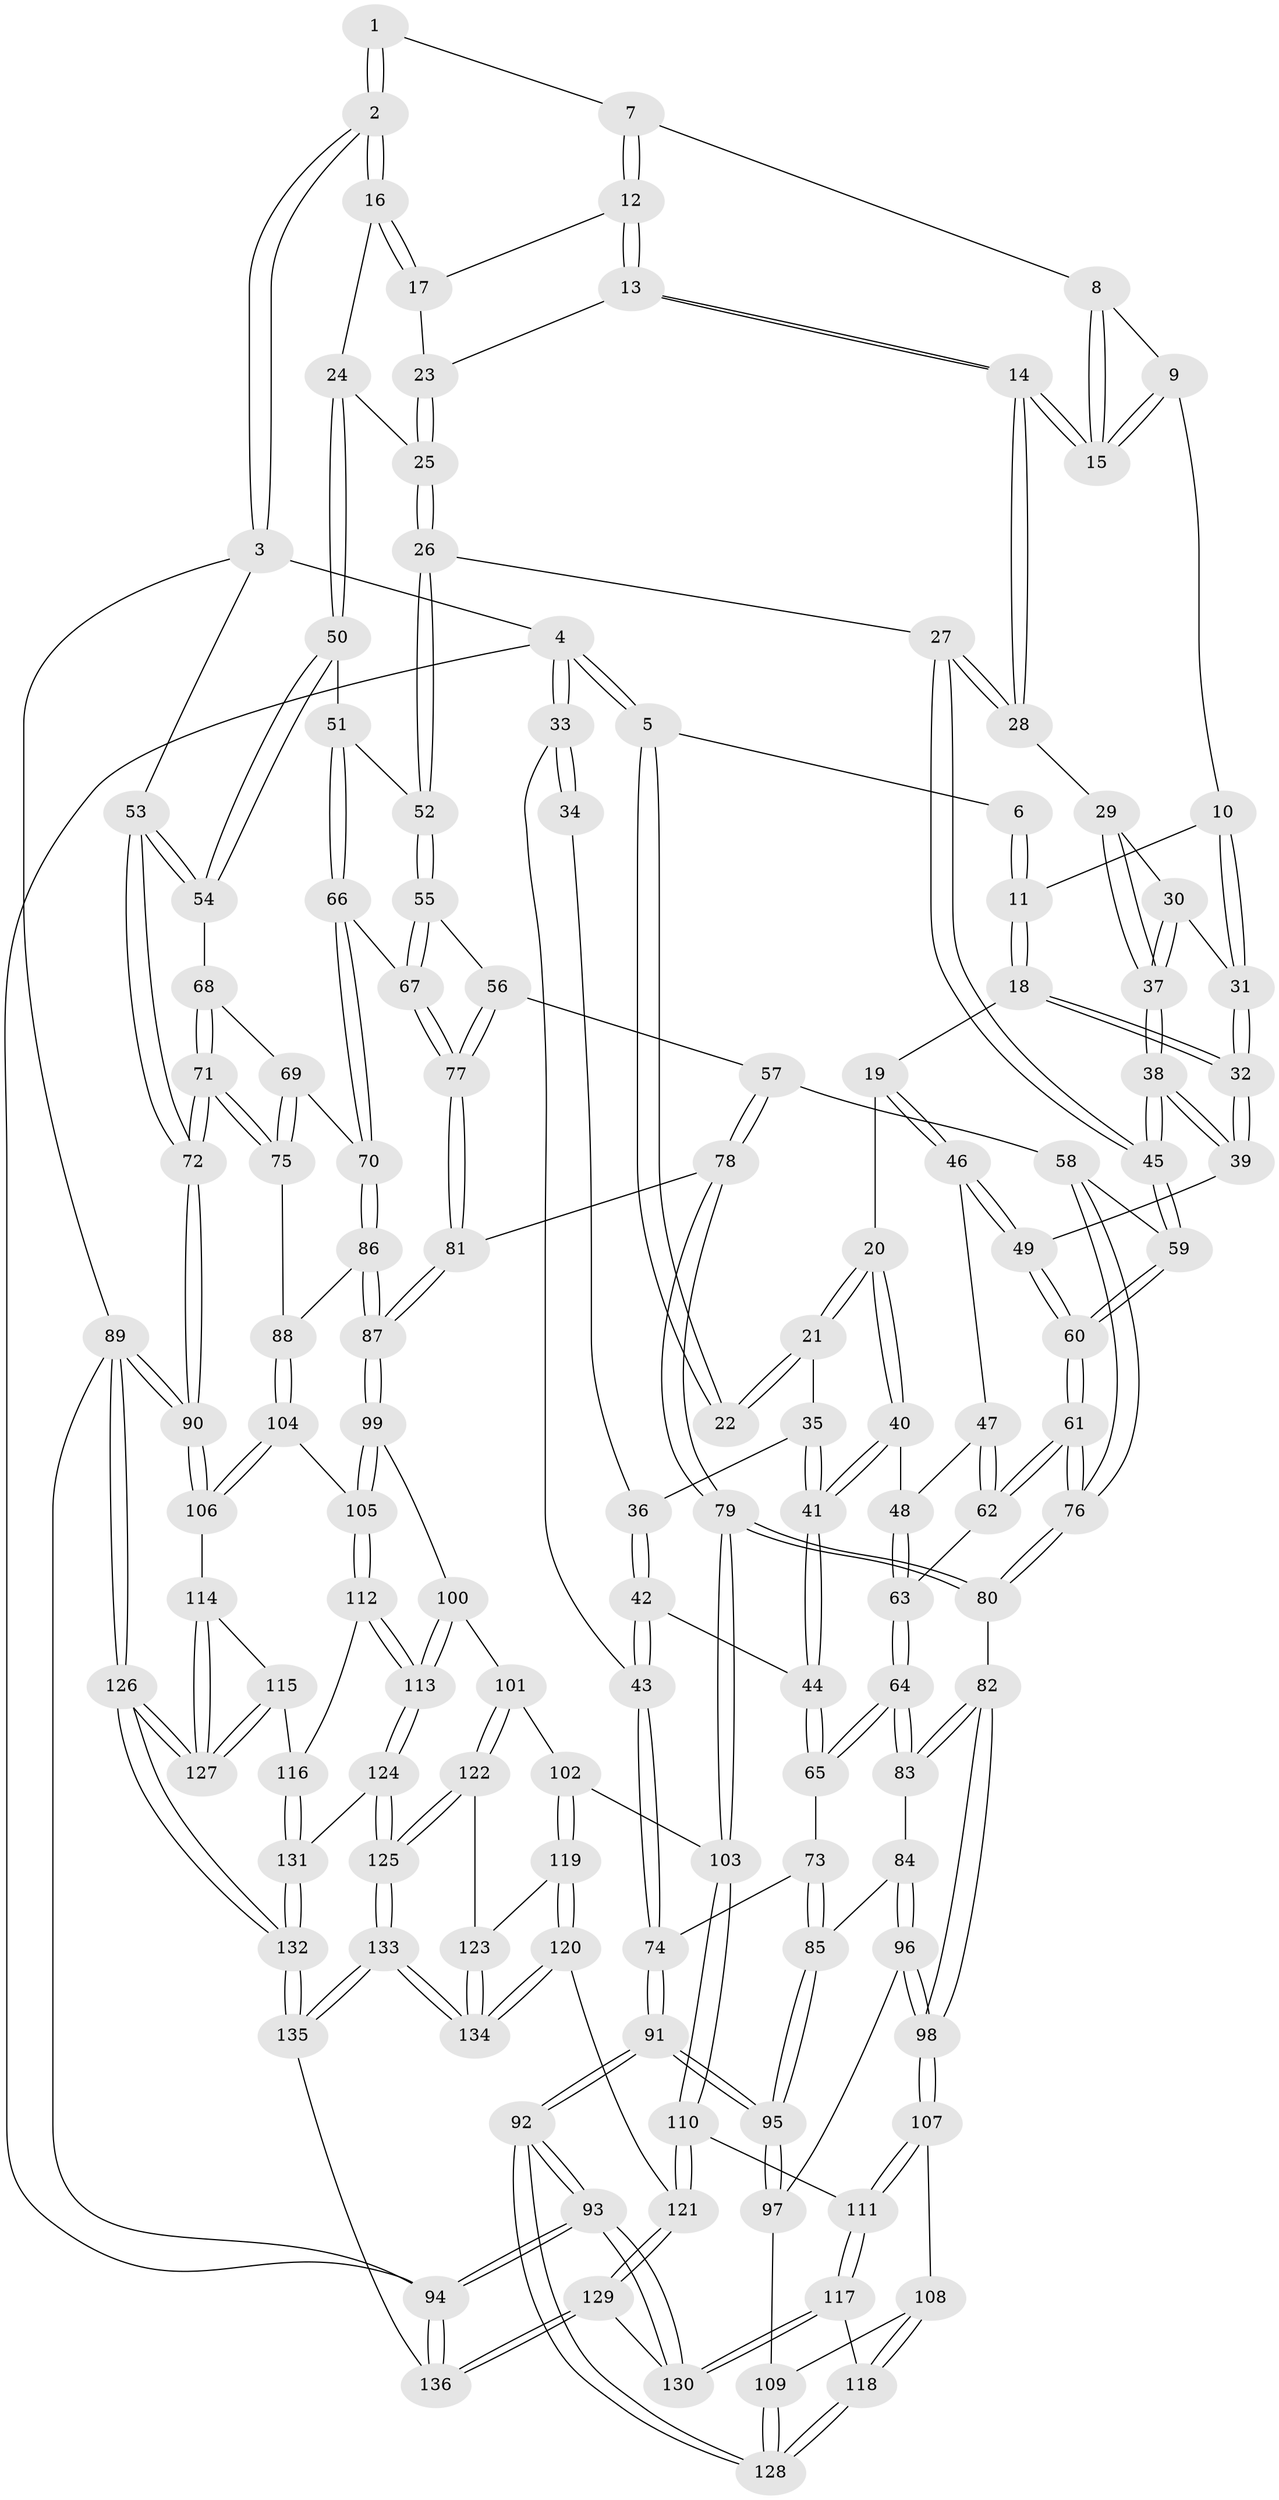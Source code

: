 // coarse degree distribution, {4: 0.2777777777777778, 8: 0.037037037037037035, 3: 0.24074074074074073, 5: 0.2962962962962963, 6: 0.1111111111111111, 2: 0.018518518518518517, 7: 0.018518518518518517}
// Generated by graph-tools (version 1.1) at 2025/21/03/04/25 18:21:26]
// undirected, 136 vertices, 337 edges
graph export_dot {
graph [start="1"]
  node [color=gray90,style=filled];
  1 [pos="+0.7174120231193087+0"];
  2 [pos="+1+0"];
  3 [pos="+1+0"];
  4 [pos="+0+0"];
  5 [pos="+0.18497666051541944+0"];
  6 [pos="+0.4455941609101158+0"];
  7 [pos="+0.6891712066773659+0"];
  8 [pos="+0.6369802455467696+0"];
  9 [pos="+0.558678924049081+0.06260672338611394"];
  10 [pos="+0.494858291862847+0.06844908714567753"];
  11 [pos="+0.4662474883941063+0.056652507796976"];
  12 [pos="+0.6926470460133609+0"];
  13 [pos="+0.6746175628030013+0.09688468823751119"];
  14 [pos="+0.6404575054658842+0.11540694760035587"];
  15 [pos="+0.6275772955325584+0.10297641692915778"];
  16 [pos="+0.9994227333911355+0"];
  17 [pos="+0.739492685217625+0.06769324687997785"];
  18 [pos="+0.43500914251241185+0.08353672188409968"];
  19 [pos="+0.3215056486107448+0.1311334666733464"];
  20 [pos="+0.26231928846902886+0.10625988443744198"];
  21 [pos="+0.23386625065542885+0.08569184466150015"];
  22 [pos="+0.22458527823975638+0.02407182717191105"];
  23 [pos="+0.712159578775392+0.10295361439541013"];
  24 [pos="+0.859614822176019+0.1693173287449267"];
  25 [pos="+0.7855902240635017+0.16748137726511386"];
  26 [pos="+0.6639552594422845+0.23125649088225148"];
  27 [pos="+0.6592035524328015+0.23091972638731512"];
  28 [pos="+0.6281516538194065+0.17632125211730582"];
  29 [pos="+0.6127502506854374+0.17579596491593286"];
  30 [pos="+0.5712245221740034+0.16983621794787881"];
  31 [pos="+0.5402885337861073+0.15858574951896645"];
  32 [pos="+0.4819116664667889+0.22190779166370592"];
  33 [pos="+0+0"];
  34 [pos="+0+0.06769627617926935"];
  35 [pos="+0.17488093443746114+0.12592168077412047"];
  36 [pos="+0.10300740749835112+0.15049494706071645"];
  37 [pos="+0.5262038783256389+0.2523807255366324"];
  38 [pos="+0.5014528537504861+0.285012383796194"];
  39 [pos="+0.47093465747851765+0.26907834747736104"];
  40 [pos="+0.22435621300997466+0.31661792859737564"];
  41 [pos="+0.17991221307602104+0.3389419956822748"];
  42 [pos="+0.03862193819489805+0.26327905890757863"];
  43 [pos="+0+0.33164038294517284"];
  44 [pos="+0.17408804506363798+0.34431140069607963"];
  45 [pos="+0.5748491471403112+0.3432112816313603"];
  46 [pos="+0.3629385651924431+0.23985084033799817"];
  47 [pos="+0.3344079886475743+0.26670030216987906"];
  48 [pos="+0.2777417667154269+0.3120724042230659"];
  49 [pos="+0.42576454753924053+0.2746676356592722"];
  50 [pos="+0.8564359129566708+0.3059452708089162"];
  51 [pos="+0.8128111492541585+0.3220422409777308"];
  52 [pos="+0.7773575809461492+0.3321173579726476"];
  53 [pos="+1+0.28628703051745547"];
  54 [pos="+0.8745912812003815+0.32193170907386964"];
  55 [pos="+0.7415128711472456+0.3721617156518292"];
  56 [pos="+0.6751266769050416+0.3964988484673958"];
  57 [pos="+0.6100137863333647+0.3883596993198121"];
  58 [pos="+0.5797257942901258+0.35897594667319294"];
  59 [pos="+0.5765014599170403+0.35169792998946564"];
  60 [pos="+0.3871244416834652+0.4139808787780874"];
  61 [pos="+0.3766241348847048+0.43020687676949015"];
  62 [pos="+0.36327779505881197+0.42424502601192227"];
  63 [pos="+0.35890708925987475+0.4225983002032992"];
  64 [pos="+0.20449897041649437+0.4342368494625794"];
  65 [pos="+0.17312303739590132+0.3732001738474608"];
  66 [pos="+0.806189670774676+0.47671527820494475"];
  67 [pos="+0.7852453920448086+0.4669536354825232"];
  68 [pos="+0.8828791029036963+0.35238871589817944"];
  69 [pos="+0.8685494684415411+0.42179976646726747"];
  70 [pos="+0.8343798640824411+0.49441192532271183"];
  71 [pos="+1+0.5287998774977891"];
  72 [pos="+1+0.522550627422678"];
  73 [pos="+0.03926254948818526+0.4465884384514066"];
  74 [pos="+0+0.3368251445959261"];
  75 [pos="+1+0.538926609564243"];
  76 [pos="+0.4168099878813875+0.547735183081027"];
  77 [pos="+0.7155799265519153+0.48937753211415624"];
  78 [pos="+0.6020559971503218+0.551330505088993"];
  79 [pos="+0.45287541110834534+0.6206497802116198"];
  80 [pos="+0.41812948739775735+0.5988466337404524"];
  81 [pos="+0.6829907081210578+0.57223027243143"];
  82 [pos="+0.36675943542614614+0.6109390983156131"];
  83 [pos="+0.199071609069042+0.509864473524114"];
  84 [pos="+0.12863493949503763+0.558095480770052"];
  85 [pos="+0.08973875346487215+0.5551999877410346"];
  86 [pos="+0.8536131788180411+0.5497468675805693"];
  87 [pos="+0.7570597775550576+0.6430664733172783"];
  88 [pos="+0.9878172670264933+0.5610457078294948"];
  89 [pos="+1+1"];
  90 [pos="+1+0.8834937770197459"];
  91 [pos="+0+0.784789458865077"];
  92 [pos="+0+1"];
  93 [pos="+0+1"];
  94 [pos="+0+1"];
  95 [pos="+0+0.7384292644707441"];
  96 [pos="+0.17357613465850366+0.6674533598426231"];
  97 [pos="+0.14865254031372627+0.6909055578566848"];
  98 [pos="+0.28235264384555836+0.6862664989680225"];
  99 [pos="+0.7573305878333652+0.6681055917880935"];
  100 [pos="+0.7203421918925554+0.7024135183842057"];
  101 [pos="+0.5563406196243639+0.7499210916317297"];
  102 [pos="+0.5492542696446874+0.7475962016220717"];
  103 [pos="+0.48618565124770946+0.6976082980082086"];
  104 [pos="+0.9057903029316059+0.7417753633781442"];
  105 [pos="+0.8484164037920735+0.7408111589800717"];
  106 [pos="+0.9397636959349189+0.7659029586393514"];
  107 [pos="+0.2777216695077489+0.7160168241877076"];
  108 [pos="+0.22484946338948186+0.7889448119318042"];
  109 [pos="+0.15759277064217744+0.8126799215336757"];
  110 [pos="+0.39688120022064627+0.8299227882223944"];
  111 [pos="+0.33794017697784373+0.8190727864336396"];
  112 [pos="+0.8474001598057317+0.744312506365426"];
  113 [pos="+0.7144710046999813+0.8702379584556547"];
  114 [pos="+0.9125178874229594+0.8523266798643889"];
  115 [pos="+0.8710578349182926+0.862857497884123"];
  116 [pos="+0.8313491327719685+0.8640727820589102"];
  117 [pos="+0.2861657488637908+0.8607202662921065"];
  118 [pos="+0.2764581275135366+0.8589446652791433"];
  119 [pos="+0.5005337352342217+0.8909899705193788"];
  120 [pos="+0.4742143080535555+0.922079378524116"];
  121 [pos="+0.4176310786396133+0.9201326630363611"];
  122 [pos="+0.628520557699922+0.8633178093122237"];
  123 [pos="+0.595896300339111+0.8924349533007981"];
  124 [pos="+0.7099198955153401+0.8918066192642903"];
  125 [pos="+0.7054318324058315+0.8942130481853012"];
  126 [pos="+1+1"];
  127 [pos="+0.972145125317248+0.9641188825747645"];
  128 [pos="+0+1"];
  129 [pos="+0.38964311337179136+0.9492273501443609"];
  130 [pos="+0.30826124285204026+0.9083935173400978"];
  131 [pos="+0.8049488361208548+0.9046549584698719"];
  132 [pos="+1+1"];
  133 [pos="+0.6291557144017169+1"];
  134 [pos="+0.5507440045276465+0.9969617438593396"];
  135 [pos="+0.6321436107087396+1"];
  136 [pos="+0.2971630527381525+1"];
  1 -- 2;
  1 -- 2;
  1 -- 7;
  2 -- 3;
  2 -- 3;
  2 -- 16;
  2 -- 16;
  3 -- 4;
  3 -- 53;
  3 -- 89;
  4 -- 5;
  4 -- 5;
  4 -- 33;
  4 -- 33;
  4 -- 94;
  5 -- 6;
  5 -- 22;
  5 -- 22;
  6 -- 11;
  6 -- 11;
  7 -- 8;
  7 -- 12;
  7 -- 12;
  8 -- 9;
  8 -- 15;
  8 -- 15;
  9 -- 10;
  9 -- 15;
  9 -- 15;
  10 -- 11;
  10 -- 31;
  10 -- 31;
  11 -- 18;
  11 -- 18;
  12 -- 13;
  12 -- 13;
  12 -- 17;
  13 -- 14;
  13 -- 14;
  13 -- 23;
  14 -- 15;
  14 -- 15;
  14 -- 28;
  14 -- 28;
  16 -- 17;
  16 -- 17;
  16 -- 24;
  17 -- 23;
  18 -- 19;
  18 -- 32;
  18 -- 32;
  19 -- 20;
  19 -- 46;
  19 -- 46;
  20 -- 21;
  20 -- 21;
  20 -- 40;
  20 -- 40;
  21 -- 22;
  21 -- 22;
  21 -- 35;
  23 -- 25;
  23 -- 25;
  24 -- 25;
  24 -- 50;
  24 -- 50;
  25 -- 26;
  25 -- 26;
  26 -- 27;
  26 -- 52;
  26 -- 52;
  27 -- 28;
  27 -- 28;
  27 -- 45;
  27 -- 45;
  28 -- 29;
  29 -- 30;
  29 -- 37;
  29 -- 37;
  30 -- 31;
  30 -- 37;
  30 -- 37;
  31 -- 32;
  31 -- 32;
  32 -- 39;
  32 -- 39;
  33 -- 34;
  33 -- 34;
  33 -- 43;
  34 -- 36;
  35 -- 36;
  35 -- 41;
  35 -- 41;
  36 -- 42;
  36 -- 42;
  37 -- 38;
  37 -- 38;
  38 -- 39;
  38 -- 39;
  38 -- 45;
  38 -- 45;
  39 -- 49;
  40 -- 41;
  40 -- 41;
  40 -- 48;
  41 -- 44;
  41 -- 44;
  42 -- 43;
  42 -- 43;
  42 -- 44;
  43 -- 74;
  43 -- 74;
  44 -- 65;
  44 -- 65;
  45 -- 59;
  45 -- 59;
  46 -- 47;
  46 -- 49;
  46 -- 49;
  47 -- 48;
  47 -- 62;
  47 -- 62;
  48 -- 63;
  48 -- 63;
  49 -- 60;
  49 -- 60;
  50 -- 51;
  50 -- 54;
  50 -- 54;
  51 -- 52;
  51 -- 66;
  51 -- 66;
  52 -- 55;
  52 -- 55;
  53 -- 54;
  53 -- 54;
  53 -- 72;
  53 -- 72;
  54 -- 68;
  55 -- 56;
  55 -- 67;
  55 -- 67;
  56 -- 57;
  56 -- 77;
  56 -- 77;
  57 -- 58;
  57 -- 78;
  57 -- 78;
  58 -- 59;
  58 -- 76;
  58 -- 76;
  59 -- 60;
  59 -- 60;
  60 -- 61;
  60 -- 61;
  61 -- 62;
  61 -- 62;
  61 -- 76;
  61 -- 76;
  62 -- 63;
  63 -- 64;
  63 -- 64;
  64 -- 65;
  64 -- 65;
  64 -- 83;
  64 -- 83;
  65 -- 73;
  66 -- 67;
  66 -- 70;
  66 -- 70;
  67 -- 77;
  67 -- 77;
  68 -- 69;
  68 -- 71;
  68 -- 71;
  69 -- 70;
  69 -- 75;
  69 -- 75;
  70 -- 86;
  70 -- 86;
  71 -- 72;
  71 -- 72;
  71 -- 75;
  71 -- 75;
  72 -- 90;
  72 -- 90;
  73 -- 74;
  73 -- 85;
  73 -- 85;
  74 -- 91;
  74 -- 91;
  75 -- 88;
  76 -- 80;
  76 -- 80;
  77 -- 81;
  77 -- 81;
  78 -- 79;
  78 -- 79;
  78 -- 81;
  79 -- 80;
  79 -- 80;
  79 -- 103;
  79 -- 103;
  80 -- 82;
  81 -- 87;
  81 -- 87;
  82 -- 83;
  82 -- 83;
  82 -- 98;
  82 -- 98;
  83 -- 84;
  84 -- 85;
  84 -- 96;
  84 -- 96;
  85 -- 95;
  85 -- 95;
  86 -- 87;
  86 -- 87;
  86 -- 88;
  87 -- 99;
  87 -- 99;
  88 -- 104;
  88 -- 104;
  89 -- 90;
  89 -- 90;
  89 -- 126;
  89 -- 126;
  89 -- 94;
  90 -- 106;
  90 -- 106;
  91 -- 92;
  91 -- 92;
  91 -- 95;
  91 -- 95;
  92 -- 93;
  92 -- 93;
  92 -- 128;
  92 -- 128;
  93 -- 94;
  93 -- 94;
  93 -- 130;
  93 -- 130;
  94 -- 136;
  94 -- 136;
  95 -- 97;
  95 -- 97;
  96 -- 97;
  96 -- 98;
  96 -- 98;
  97 -- 109;
  98 -- 107;
  98 -- 107;
  99 -- 100;
  99 -- 105;
  99 -- 105;
  100 -- 101;
  100 -- 113;
  100 -- 113;
  101 -- 102;
  101 -- 122;
  101 -- 122;
  102 -- 103;
  102 -- 119;
  102 -- 119;
  103 -- 110;
  103 -- 110;
  104 -- 105;
  104 -- 106;
  104 -- 106;
  105 -- 112;
  105 -- 112;
  106 -- 114;
  107 -- 108;
  107 -- 111;
  107 -- 111;
  108 -- 109;
  108 -- 118;
  108 -- 118;
  109 -- 128;
  109 -- 128;
  110 -- 111;
  110 -- 121;
  110 -- 121;
  111 -- 117;
  111 -- 117;
  112 -- 113;
  112 -- 113;
  112 -- 116;
  113 -- 124;
  113 -- 124;
  114 -- 115;
  114 -- 127;
  114 -- 127;
  115 -- 116;
  115 -- 127;
  115 -- 127;
  116 -- 131;
  116 -- 131;
  117 -- 118;
  117 -- 130;
  117 -- 130;
  118 -- 128;
  118 -- 128;
  119 -- 120;
  119 -- 120;
  119 -- 123;
  120 -- 121;
  120 -- 134;
  120 -- 134;
  121 -- 129;
  121 -- 129;
  122 -- 123;
  122 -- 125;
  122 -- 125;
  123 -- 134;
  123 -- 134;
  124 -- 125;
  124 -- 125;
  124 -- 131;
  125 -- 133;
  125 -- 133;
  126 -- 127;
  126 -- 127;
  126 -- 132;
  126 -- 132;
  129 -- 130;
  129 -- 136;
  129 -- 136;
  131 -- 132;
  131 -- 132;
  132 -- 135;
  132 -- 135;
  133 -- 134;
  133 -- 134;
  133 -- 135;
  133 -- 135;
  135 -- 136;
}

